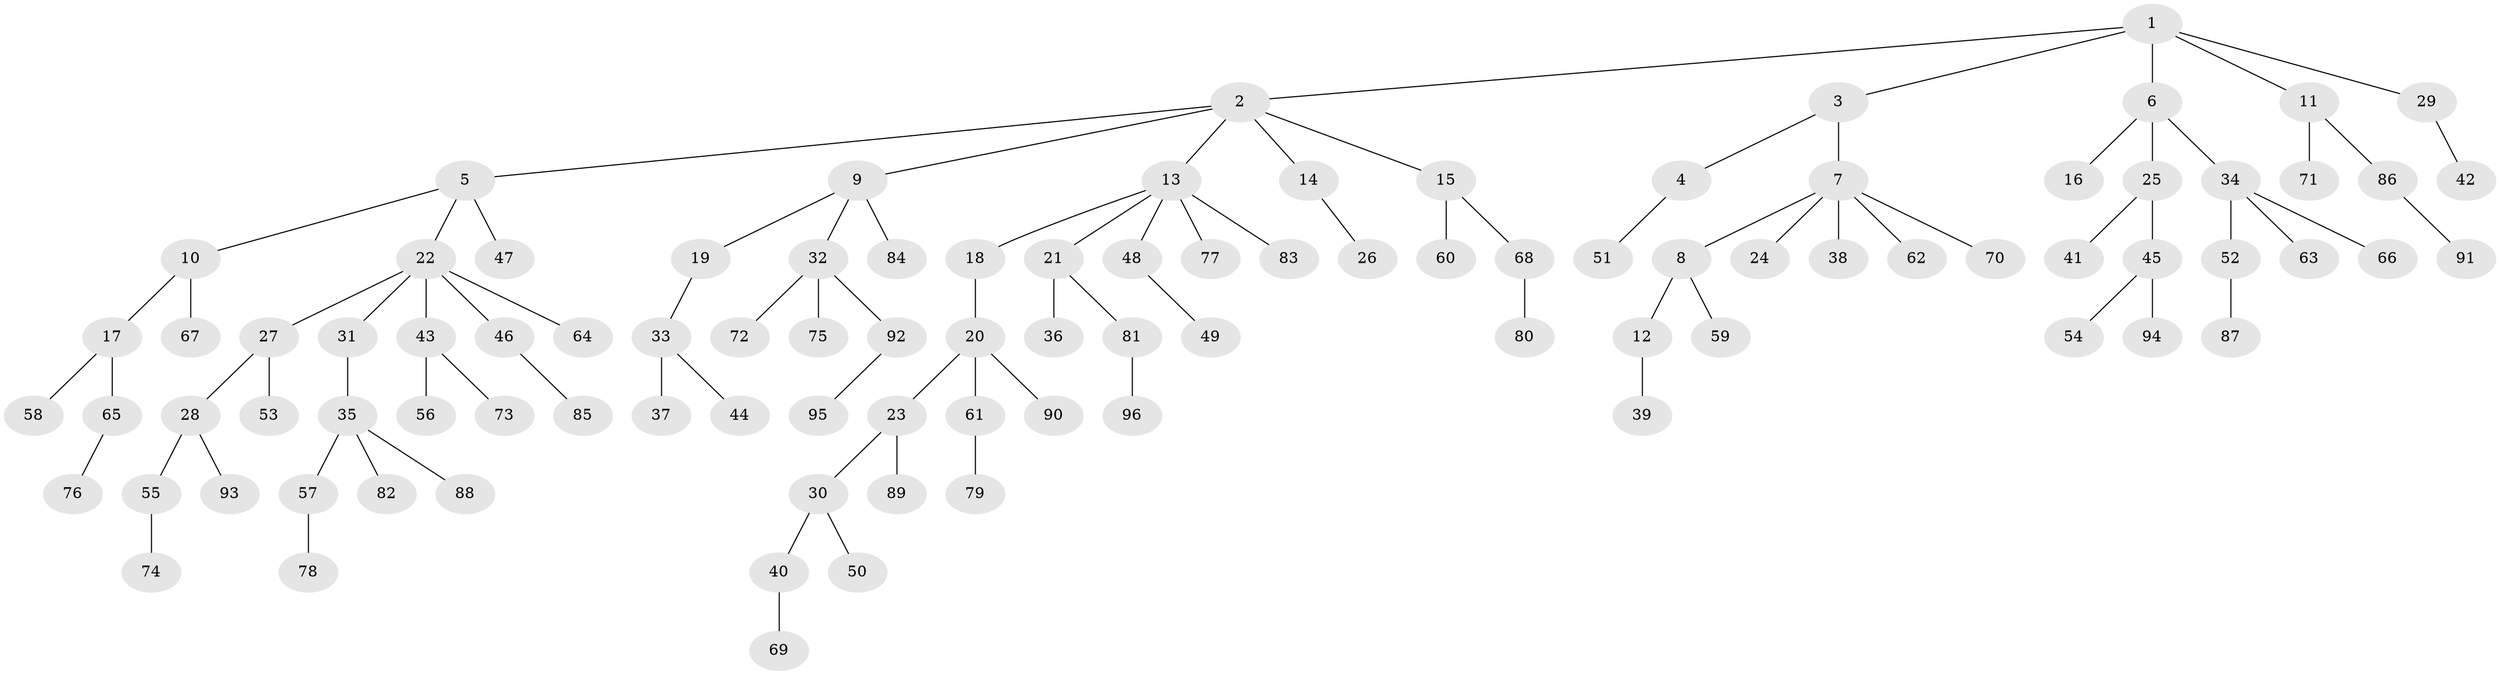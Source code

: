 // coarse degree distribution, {5: 0.06349206349206349, 7: 0.015873015873015872, 3: 0.14285714285714285, 2: 0.20634920634920634, 1: 0.5396825396825397, 6: 0.015873015873015872, 4: 0.015873015873015872}
// Generated by graph-tools (version 1.1) at 2025/52/02/27/25 19:52:11]
// undirected, 96 vertices, 95 edges
graph export_dot {
graph [start="1"]
  node [color=gray90,style=filled];
  1;
  2;
  3;
  4;
  5;
  6;
  7;
  8;
  9;
  10;
  11;
  12;
  13;
  14;
  15;
  16;
  17;
  18;
  19;
  20;
  21;
  22;
  23;
  24;
  25;
  26;
  27;
  28;
  29;
  30;
  31;
  32;
  33;
  34;
  35;
  36;
  37;
  38;
  39;
  40;
  41;
  42;
  43;
  44;
  45;
  46;
  47;
  48;
  49;
  50;
  51;
  52;
  53;
  54;
  55;
  56;
  57;
  58;
  59;
  60;
  61;
  62;
  63;
  64;
  65;
  66;
  67;
  68;
  69;
  70;
  71;
  72;
  73;
  74;
  75;
  76;
  77;
  78;
  79;
  80;
  81;
  82;
  83;
  84;
  85;
  86;
  87;
  88;
  89;
  90;
  91;
  92;
  93;
  94;
  95;
  96;
  1 -- 2;
  1 -- 3;
  1 -- 6;
  1 -- 11;
  1 -- 29;
  2 -- 5;
  2 -- 9;
  2 -- 13;
  2 -- 14;
  2 -- 15;
  3 -- 4;
  3 -- 7;
  4 -- 51;
  5 -- 10;
  5 -- 22;
  5 -- 47;
  6 -- 16;
  6 -- 25;
  6 -- 34;
  7 -- 8;
  7 -- 24;
  7 -- 38;
  7 -- 62;
  7 -- 70;
  8 -- 12;
  8 -- 59;
  9 -- 19;
  9 -- 32;
  9 -- 84;
  10 -- 17;
  10 -- 67;
  11 -- 71;
  11 -- 86;
  12 -- 39;
  13 -- 18;
  13 -- 21;
  13 -- 48;
  13 -- 77;
  13 -- 83;
  14 -- 26;
  15 -- 60;
  15 -- 68;
  17 -- 58;
  17 -- 65;
  18 -- 20;
  19 -- 33;
  20 -- 23;
  20 -- 61;
  20 -- 90;
  21 -- 36;
  21 -- 81;
  22 -- 27;
  22 -- 31;
  22 -- 43;
  22 -- 46;
  22 -- 64;
  23 -- 30;
  23 -- 89;
  25 -- 41;
  25 -- 45;
  27 -- 28;
  27 -- 53;
  28 -- 55;
  28 -- 93;
  29 -- 42;
  30 -- 40;
  30 -- 50;
  31 -- 35;
  32 -- 72;
  32 -- 75;
  32 -- 92;
  33 -- 37;
  33 -- 44;
  34 -- 52;
  34 -- 63;
  34 -- 66;
  35 -- 57;
  35 -- 82;
  35 -- 88;
  40 -- 69;
  43 -- 56;
  43 -- 73;
  45 -- 54;
  45 -- 94;
  46 -- 85;
  48 -- 49;
  52 -- 87;
  55 -- 74;
  57 -- 78;
  61 -- 79;
  65 -- 76;
  68 -- 80;
  81 -- 96;
  86 -- 91;
  92 -- 95;
}
